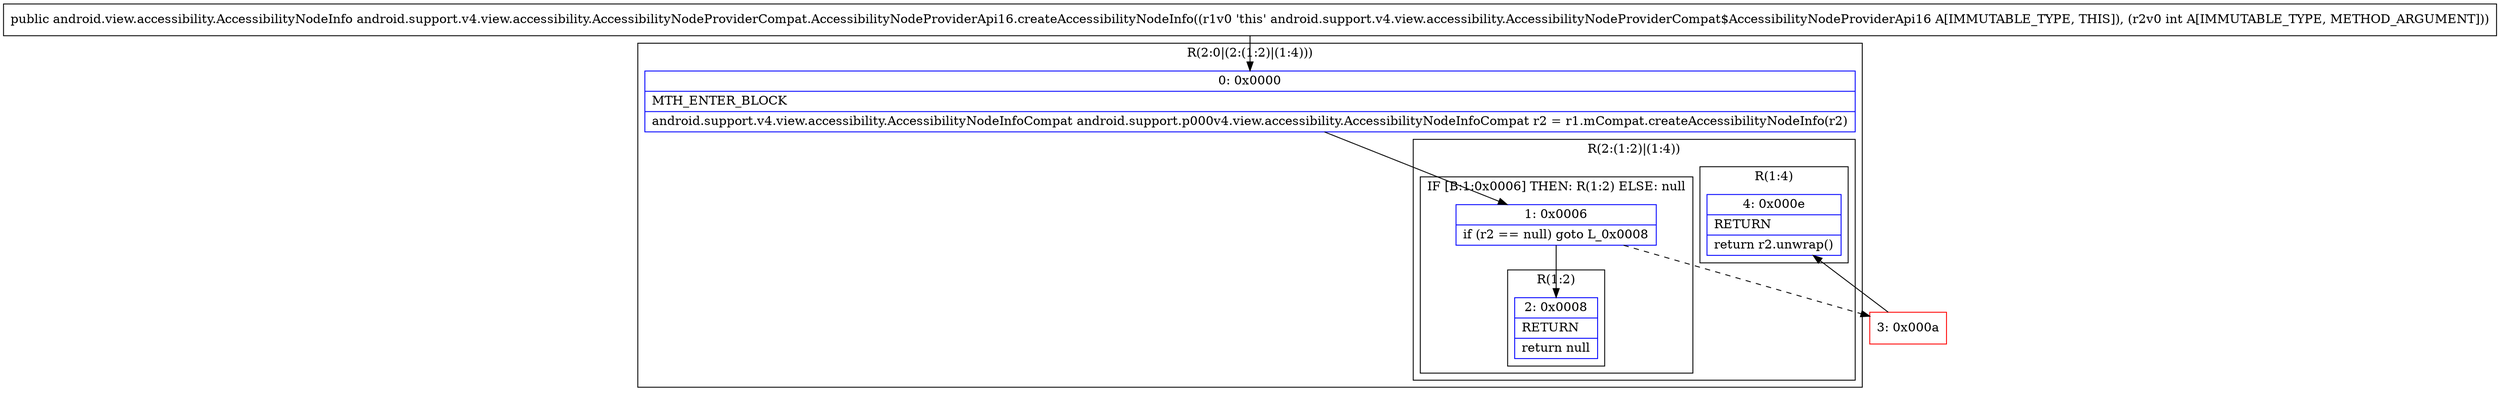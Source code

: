 digraph "CFG forandroid.support.v4.view.accessibility.AccessibilityNodeProviderCompat.AccessibilityNodeProviderApi16.createAccessibilityNodeInfo(I)Landroid\/view\/accessibility\/AccessibilityNodeInfo;" {
subgraph cluster_Region_622908872 {
label = "R(2:0|(2:(1:2)|(1:4)))";
node [shape=record,color=blue];
Node_0 [shape=record,label="{0\:\ 0x0000|MTH_ENTER_BLOCK\l|android.support.v4.view.accessibility.AccessibilityNodeInfoCompat android.support.p000v4.view.accessibility.AccessibilityNodeInfoCompat r2 = r1.mCompat.createAccessibilityNodeInfo(r2)\l}"];
subgraph cluster_Region_1611491297 {
label = "R(2:(1:2)|(1:4))";
node [shape=record,color=blue];
subgraph cluster_IfRegion_1901718116 {
label = "IF [B:1:0x0006] THEN: R(1:2) ELSE: null";
node [shape=record,color=blue];
Node_1 [shape=record,label="{1\:\ 0x0006|if (r2 == null) goto L_0x0008\l}"];
subgraph cluster_Region_1260554189 {
label = "R(1:2)";
node [shape=record,color=blue];
Node_2 [shape=record,label="{2\:\ 0x0008|RETURN\l|return null\l}"];
}
}
subgraph cluster_Region_508523875 {
label = "R(1:4)";
node [shape=record,color=blue];
Node_4 [shape=record,label="{4\:\ 0x000e|RETURN\l|return r2.unwrap()\l}"];
}
}
}
Node_3 [shape=record,color=red,label="{3\:\ 0x000a}"];
MethodNode[shape=record,label="{public android.view.accessibility.AccessibilityNodeInfo android.support.v4.view.accessibility.AccessibilityNodeProviderCompat.AccessibilityNodeProviderApi16.createAccessibilityNodeInfo((r1v0 'this' android.support.v4.view.accessibility.AccessibilityNodeProviderCompat$AccessibilityNodeProviderApi16 A[IMMUTABLE_TYPE, THIS]), (r2v0 int A[IMMUTABLE_TYPE, METHOD_ARGUMENT])) }"];
MethodNode -> Node_0;
Node_0 -> Node_1;
Node_1 -> Node_2;
Node_1 -> Node_3[style=dashed];
Node_3 -> Node_4;
}

